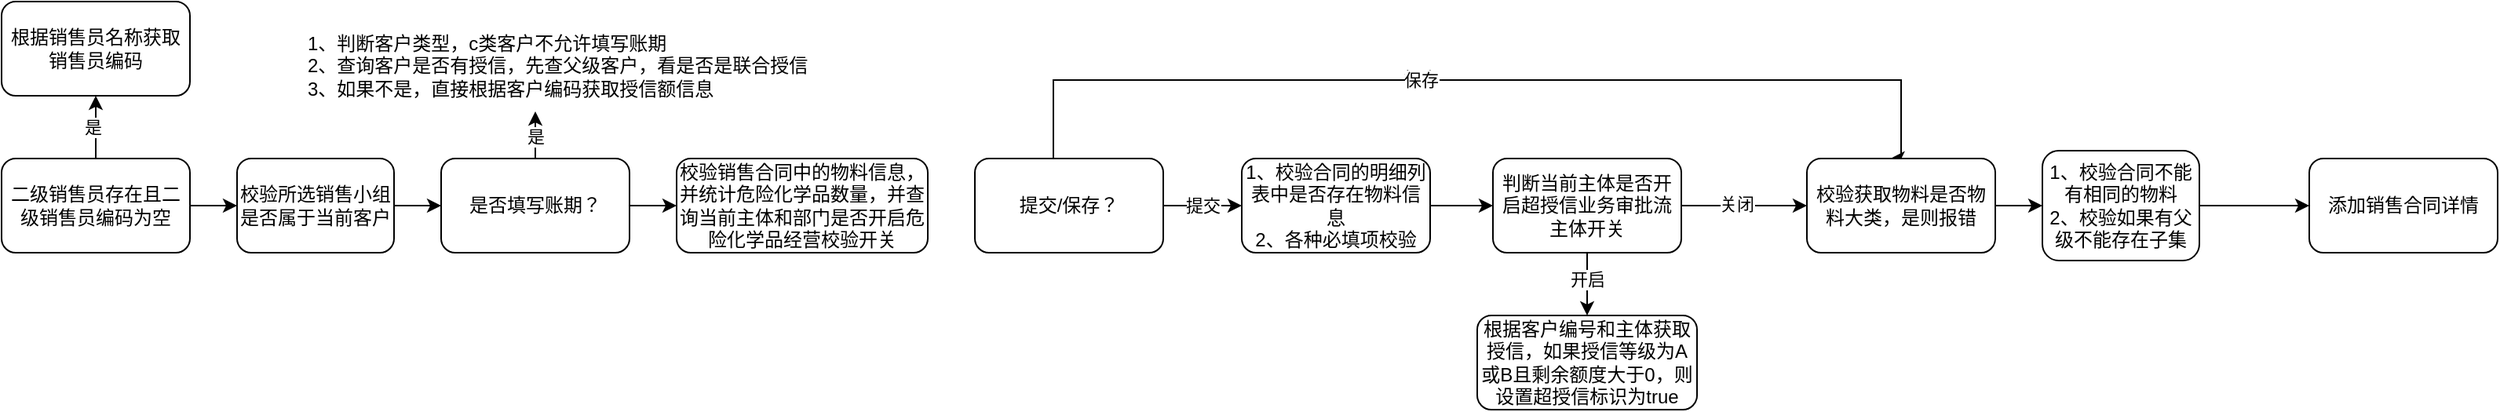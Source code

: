 <mxfile version="22.1.3" type="github">
  <diagram name="第 1 页" id="NALEjhZQLY3KUpHjKGov">
    <mxGraphModel dx="860" dy="917" grid="1" gridSize="10" guides="1" tooltips="1" connect="1" arrows="1" fold="1" page="1" pageScale="1" pageWidth="827" pageHeight="1169" math="0" shadow="0">
      <root>
        <mxCell id="0" />
        <mxCell id="1" parent="0" />
        <mxCell id="ZrHzfmJp47j0L-04B1gr-1" value="二级销售员存在且二级销售员编码为空" style="rounded=1;whiteSpace=wrap;html=1;" vertex="1" parent="1">
          <mxGeometry y="510" width="120" height="60" as="geometry" />
        </mxCell>
        <mxCell id="ZrHzfmJp47j0L-04B1gr-4" value="根据销售员名称获取销售员编码" style="rounded=1;whiteSpace=wrap;html=1;" vertex="1" parent="1">
          <mxGeometry y="410" width="120" height="60" as="geometry" />
        </mxCell>
        <mxCell id="ZrHzfmJp47j0L-04B1gr-7" value="" style="endArrow=classic;html=1;rounded=0;entryX=0.5;entryY=1;entryDx=0;entryDy=0;" edge="1" parent="1" source="ZrHzfmJp47j0L-04B1gr-1" target="ZrHzfmJp47j0L-04B1gr-4">
          <mxGeometry width="50" height="50" relative="1" as="geometry">
            <mxPoint x="60" y="489.289" as="sourcePoint" />
            <mxPoint x="60" y="480" as="targetPoint" />
          </mxGeometry>
        </mxCell>
        <mxCell id="ZrHzfmJp47j0L-04B1gr-8" value="是" style="edgeLabel;html=1;align=center;verticalAlign=middle;resizable=0;points=[];" vertex="1" connectable="0" parent="ZrHzfmJp47j0L-04B1gr-7">
          <mxGeometry x="0.017" y="2" relative="1" as="geometry">
            <mxPoint as="offset" />
          </mxGeometry>
        </mxCell>
        <mxCell id="ZrHzfmJp47j0L-04B1gr-9" value="" style="endArrow=classic;html=1;rounded=0;" edge="1" parent="1">
          <mxGeometry width="50" height="50" relative="1" as="geometry">
            <mxPoint x="120" y="540" as="sourcePoint" />
            <mxPoint x="150" y="540" as="targetPoint" />
          </mxGeometry>
        </mxCell>
        <mxCell id="ZrHzfmJp47j0L-04B1gr-11" value="校验所选销售小组是否属于当前客户" style="rounded=1;whiteSpace=wrap;html=1;" vertex="1" parent="1">
          <mxGeometry x="150" y="510" width="100" height="60" as="geometry" />
        </mxCell>
        <mxCell id="ZrHzfmJp47j0L-04B1gr-12" value="是否填写账期？" style="rounded=1;whiteSpace=wrap;html=1;" vertex="1" parent="1">
          <mxGeometry x="280" y="510" width="120" height="60" as="geometry" />
        </mxCell>
        <mxCell id="ZrHzfmJp47j0L-04B1gr-13" value="" style="endArrow=classic;html=1;rounded=0;entryX=0;entryY=0.5;entryDx=0;entryDy=0;" edge="1" parent="1" target="ZrHzfmJp47j0L-04B1gr-12">
          <mxGeometry width="50" height="50" relative="1" as="geometry">
            <mxPoint x="250" y="540" as="sourcePoint" />
            <mxPoint x="300" y="490" as="targetPoint" />
          </mxGeometry>
        </mxCell>
        <mxCell id="ZrHzfmJp47j0L-04B1gr-14" value="" style="endArrow=classic;html=1;rounded=0;" edge="1" parent="1">
          <mxGeometry width="50" height="50" relative="1" as="geometry">
            <mxPoint x="340" y="510" as="sourcePoint" />
            <mxPoint x="340" y="480" as="targetPoint" />
          </mxGeometry>
        </mxCell>
        <mxCell id="ZrHzfmJp47j0L-04B1gr-15" value="是" style="edgeLabel;html=1;align=center;verticalAlign=middle;resizable=0;points=[];" vertex="1" connectable="0" parent="ZrHzfmJp47j0L-04B1gr-14">
          <mxGeometry x="-0.033" relative="1" as="geometry">
            <mxPoint as="offset" />
          </mxGeometry>
        </mxCell>
        <mxCell id="ZrHzfmJp47j0L-04B1gr-16" value="1、判断客户类型，c类客户不允许填写账期&lt;br&gt;2、查询客户是否有授信，先查父级客户，看是否是联合授信&lt;br&gt;3、如果不是，直接根据客户编码获取授信额信息&lt;br&gt;&lt;br&gt;" style="text;html=1;strokeColor=none;fillColor=none;spacing=5;spacingTop=-20;whiteSpace=wrap;overflow=hidden;rounded=0;" vertex="1" parent="1">
          <mxGeometry x="190" y="440" width="340" height="100" as="geometry" />
        </mxCell>
        <mxCell id="ZrHzfmJp47j0L-04B1gr-17" value="校验销售合同中的物料信息，并统计危险化学品数量，并查询当前主体和部门是否开启危险化学品经营校验开关" style="rounded=1;whiteSpace=wrap;html=1;" vertex="1" parent="1">
          <mxGeometry x="430" y="510" width="160" height="60" as="geometry" />
        </mxCell>
        <mxCell id="ZrHzfmJp47j0L-04B1gr-18" value="" style="endArrow=classic;html=1;rounded=0;entryX=0;entryY=0.5;entryDx=0;entryDy=0;" edge="1" parent="1" target="ZrHzfmJp47j0L-04B1gr-17">
          <mxGeometry width="50" height="50" relative="1" as="geometry">
            <mxPoint x="400" y="540" as="sourcePoint" />
            <mxPoint x="450" y="490" as="targetPoint" />
          </mxGeometry>
        </mxCell>
        <mxCell id="ZrHzfmJp47j0L-04B1gr-22" value="" style="edgeStyle=orthogonalEdgeStyle;rounded=0;orthogonalLoop=1;jettySize=auto;html=1;entryX=0.444;entryY=-0.001;entryDx=0;entryDy=0;entryPerimeter=0;" edge="1" parent="1" target="ZrHzfmJp47j0L-04B1gr-32">
          <mxGeometry relative="1" as="geometry">
            <mxPoint x="670" y="510" as="sourcePoint" />
            <mxPoint x="1100" y="500" as="targetPoint" />
            <Array as="points">
              <mxPoint x="670" y="460" />
              <mxPoint x="1210" y="460" />
              <mxPoint x="1210" y="510" />
            </Array>
          </mxGeometry>
        </mxCell>
        <mxCell id="ZrHzfmJp47j0L-04B1gr-23" value="提交" style="edgeLabel;html=1;align=center;verticalAlign=middle;resizable=0;points=[];" vertex="1" connectable="0" parent="ZrHzfmJp47j0L-04B1gr-22">
          <mxGeometry x="-0.122" y="1" relative="1" as="geometry">
            <mxPoint as="offset" />
          </mxGeometry>
        </mxCell>
        <mxCell id="ZrHzfmJp47j0L-04B1gr-26" value="保存" style="edgeLabel;html=1;align=center;verticalAlign=middle;resizable=0;points=[];" vertex="1" connectable="0" parent="ZrHzfmJp47j0L-04B1gr-22">
          <mxGeometry x="-0.122" relative="1" as="geometry">
            <mxPoint as="offset" />
          </mxGeometry>
        </mxCell>
        <mxCell id="ZrHzfmJp47j0L-04B1gr-24" value="提交" style="edgeStyle=orthogonalEdgeStyle;rounded=0;orthogonalLoop=1;jettySize=auto;html=1;" edge="1" parent="1" source="ZrHzfmJp47j0L-04B1gr-19" target="ZrHzfmJp47j0L-04B1gr-20">
          <mxGeometry relative="1" as="geometry" />
        </mxCell>
        <mxCell id="ZrHzfmJp47j0L-04B1gr-19" value="提交/保存？" style="rounded=1;whiteSpace=wrap;html=1;" vertex="1" parent="1">
          <mxGeometry x="620" y="510" width="120" height="60" as="geometry" />
        </mxCell>
        <mxCell id="ZrHzfmJp47j0L-04B1gr-29" value="" style="edgeStyle=orthogonalEdgeStyle;rounded=0;orthogonalLoop=1;jettySize=auto;html=1;" edge="1" parent="1" source="ZrHzfmJp47j0L-04B1gr-20" target="ZrHzfmJp47j0L-04B1gr-28">
          <mxGeometry relative="1" as="geometry" />
        </mxCell>
        <mxCell id="ZrHzfmJp47j0L-04B1gr-20" value="1、校验合同的明细列表中是否存在物料信息&lt;br&gt;2、各种必填项校验" style="rounded=1;whiteSpace=wrap;html=1;" vertex="1" parent="1">
          <mxGeometry x="790" y="510" width="120" height="60" as="geometry" />
        </mxCell>
        <mxCell id="ZrHzfmJp47j0L-04B1gr-33" value="" style="edgeStyle=orthogonalEdgeStyle;rounded=0;orthogonalLoop=1;jettySize=auto;html=1;" edge="1" parent="1" source="ZrHzfmJp47j0L-04B1gr-28" target="ZrHzfmJp47j0L-04B1gr-32">
          <mxGeometry relative="1" as="geometry" />
        </mxCell>
        <mxCell id="ZrHzfmJp47j0L-04B1gr-34" value="关闭" style="edgeLabel;html=1;align=center;verticalAlign=middle;resizable=0;points=[];" vertex="1" connectable="0" parent="ZrHzfmJp47j0L-04B1gr-33">
          <mxGeometry x="-0.132" y="1" relative="1" as="geometry">
            <mxPoint as="offset" />
          </mxGeometry>
        </mxCell>
        <mxCell id="ZrHzfmJp47j0L-04B1gr-36" value="" style="edgeStyle=orthogonalEdgeStyle;rounded=0;orthogonalLoop=1;jettySize=auto;html=1;" edge="1" parent="1" source="ZrHzfmJp47j0L-04B1gr-28" target="ZrHzfmJp47j0L-04B1gr-35">
          <mxGeometry relative="1" as="geometry" />
        </mxCell>
        <mxCell id="ZrHzfmJp47j0L-04B1gr-38" value="开启" style="edgeLabel;html=1;align=center;verticalAlign=middle;resizable=0;points=[];" vertex="1" connectable="0" parent="ZrHzfmJp47j0L-04B1gr-36">
          <mxGeometry x="-0.14" relative="1" as="geometry">
            <mxPoint as="offset" />
          </mxGeometry>
        </mxCell>
        <mxCell id="ZrHzfmJp47j0L-04B1gr-28" value="判断当前主体是否开启超授信业务审批流主体开关" style="whiteSpace=wrap;html=1;rounded=1;" vertex="1" parent="1">
          <mxGeometry x="950" y="510" width="120" height="60" as="geometry" />
        </mxCell>
        <mxCell id="ZrHzfmJp47j0L-04B1gr-42" value="" style="edgeStyle=orthogonalEdgeStyle;rounded=0;orthogonalLoop=1;jettySize=auto;html=1;" edge="1" parent="1" source="ZrHzfmJp47j0L-04B1gr-32" target="ZrHzfmJp47j0L-04B1gr-41">
          <mxGeometry relative="1" as="geometry" />
        </mxCell>
        <mxCell id="ZrHzfmJp47j0L-04B1gr-32" value="校验获取物料是否物料大类，是则报错" style="whiteSpace=wrap;html=1;rounded=1;" vertex="1" parent="1">
          <mxGeometry x="1150" y="510" width="120" height="60" as="geometry" />
        </mxCell>
        <mxCell id="ZrHzfmJp47j0L-04B1gr-35" value="根据客户编号和主体获取授信，如果授信等级为A或B且剩余额度大于0，则设置超授信标识为true" style="whiteSpace=wrap;html=1;rounded=1;" vertex="1" parent="1">
          <mxGeometry x="940" y="610" width="140" height="60" as="geometry" />
        </mxCell>
        <mxCell id="ZrHzfmJp47j0L-04B1gr-44" value="" style="edgeStyle=orthogonalEdgeStyle;rounded=0;orthogonalLoop=1;jettySize=auto;html=1;" edge="1" parent="1" source="ZrHzfmJp47j0L-04B1gr-41" target="ZrHzfmJp47j0L-04B1gr-43">
          <mxGeometry relative="1" as="geometry" />
        </mxCell>
        <mxCell id="ZrHzfmJp47j0L-04B1gr-41" value="1、校验合同不能有相同的物料&lt;br&gt;2、校验如果有父级不能存在子集" style="whiteSpace=wrap;html=1;rounded=1;" vertex="1" parent="1">
          <mxGeometry x="1300" y="505" width="100" height="70" as="geometry" />
        </mxCell>
        <mxCell id="ZrHzfmJp47j0L-04B1gr-43" value="添加销售合同详情" style="whiteSpace=wrap;html=1;rounded=1;" vertex="1" parent="1">
          <mxGeometry x="1470" y="510" width="120" height="60" as="geometry" />
        </mxCell>
      </root>
    </mxGraphModel>
  </diagram>
</mxfile>
